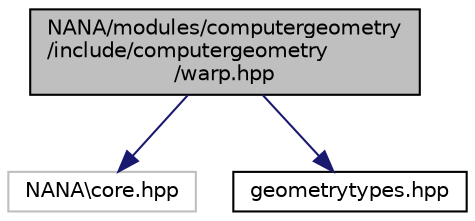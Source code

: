 digraph "NANA/modules/computergeometry/include/computergeometry/warp.hpp"
{
 // LATEX_PDF_SIZE
  edge [fontname="Helvetica",fontsize="10",labelfontname="Helvetica",labelfontsize="10"];
  node [fontname="Helvetica",fontsize="10",shape=record];
  Node1 [label="NANA/modules/computergeometry\l/include/computergeometry\l/warp.hpp",height=0.2,width=0.4,color="black", fillcolor="grey75", style="filled", fontcolor="black",tooltip="实现点集的仿射变换和透视变换"];
  Node1 -> Node2 [color="midnightblue",fontsize="10",style="solid",fontname="Helvetica"];
  Node2 [label="NANA\\core.hpp",height=0.2,width=0.4,color="grey75", fillcolor="white", style="filled",tooltip=" "];
  Node1 -> Node3 [color="midnightblue",fontsize="10",style="solid",fontname="Helvetica"];
  Node3 [label="geometrytypes.hpp",height=0.2,width=0.4,color="black", fillcolor="white", style="filled",URL="$geometrytypes_8hpp.html",tooltip="实现必须的几何类型"];
}
